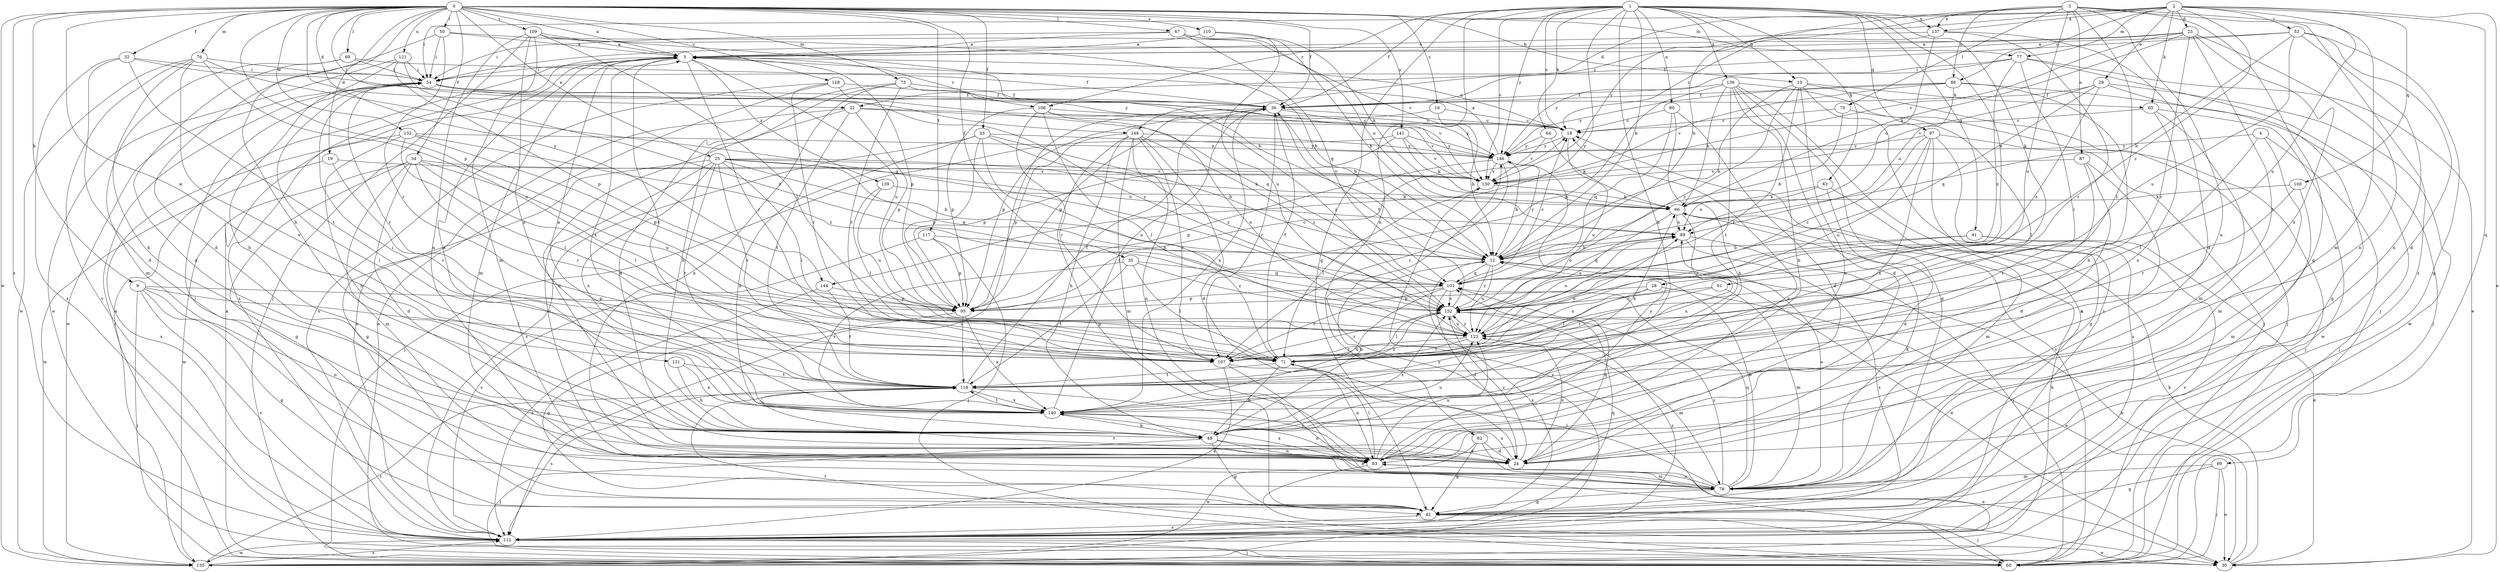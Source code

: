 strict digraph  {
0;
1;
2;
3;
4;
5;
9;
10;
12;
16;
18;
19;
22;
23;
24;
25;
28;
29;
30;
32;
33;
34;
35;
36;
41;
42;
48;
50;
53;
54;
60;
61;
63;
64;
65;
66;
67;
69;
70;
71;
73;
76;
77;
78;
80;
82;
83;
86;
87;
89;
95;
97;
99;
100;
101;
106;
107;
109;
110;
112;
117;
118;
121;
123;
128;
130;
131;
132;
135;
136;
137;
139;
140;
141;
144;
146;
148;
152;
0 -> 5  [label=a];
0 -> 9  [label=b];
0 -> 10  [label=b];
0 -> 16  [label=c];
0 -> 19  [label=d];
0 -> 22  [label=d];
0 -> 25  [label=e];
0 -> 32  [label=f];
0 -> 33  [label=f];
0 -> 34  [label=f];
0 -> 35  [label=f];
0 -> 36  [label=f];
0 -> 48  [label=h];
0 -> 50  [label=i];
0 -> 67  [label=l];
0 -> 69  [label=l];
0 -> 73  [label=m];
0 -> 76  [label=m];
0 -> 77  [label=m];
0 -> 95  [label=p];
0 -> 109  [label=s];
0 -> 110  [label=s];
0 -> 112  [label=s];
0 -> 117  [label=t];
0 -> 121  [label=u];
0 -> 128  [label=v];
0 -> 131  [label=w];
0 -> 132  [label=w];
0 -> 135  [label=w];
0 -> 141  [label=y];
0 -> 144  [label=y];
0 -> 148  [label=z];
1 -> 10  [label=b];
1 -> 12  [label=b];
1 -> 18  [label=c];
1 -> 28  [label=e];
1 -> 36  [label=f];
1 -> 41  [label=g];
1 -> 42  [label=g];
1 -> 48  [label=h];
1 -> 61  [label=k];
1 -> 63  [label=k];
1 -> 64  [label=k];
1 -> 80  [label=n];
1 -> 82  [label=n];
1 -> 97  [label=q];
1 -> 106  [label=r];
1 -> 130  [label=v];
1 -> 136  [label=x];
1 -> 137  [label=x];
1 -> 144  [label=y];
1 -> 146  [label=y];
2 -> 22  [label=d];
2 -> 23  [label=d];
2 -> 29  [label=e];
2 -> 30  [label=e];
2 -> 53  [label=i];
2 -> 54  [label=i];
2 -> 65  [label=k];
2 -> 77  [label=m];
2 -> 86  [label=o];
2 -> 99  [label=q];
2 -> 100  [label=q];
2 -> 123  [label=u];
2 -> 137  [label=x];
2 -> 148  [label=z];
2 -> 152  [label=z];
3 -> 12  [label=b];
3 -> 42  [label=g];
3 -> 70  [label=l];
3 -> 78  [label=m];
3 -> 83  [label=n];
3 -> 86  [label=o];
3 -> 87  [label=o];
3 -> 112  [label=s];
3 -> 118  [label=t];
3 -> 123  [label=u];
3 -> 130  [label=v];
3 -> 137  [label=x];
4 -> 60  [label=j];
4 -> 71  [label=l];
4 -> 78  [label=m];
4 -> 146  [label=y];
5 -> 54  [label=i];
5 -> 78  [label=m];
5 -> 95  [label=p];
5 -> 106  [label=r];
5 -> 107  [label=r];
5 -> 112  [label=s];
5 -> 118  [label=t];
5 -> 123  [label=u];
5 -> 139  [label=x];
5 -> 140  [label=x];
9 -> 42  [label=g];
9 -> 60  [label=j];
9 -> 71  [label=l];
9 -> 83  [label=n];
9 -> 95  [label=p];
9 -> 112  [label=s];
10 -> 12  [label=b];
10 -> 60  [label=j];
10 -> 65  [label=k];
10 -> 83  [label=n];
10 -> 107  [label=r];
10 -> 112  [label=s];
10 -> 152  [label=z];
12 -> 30  [label=e];
12 -> 101  [label=q];
12 -> 112  [label=s];
12 -> 123  [label=u];
12 -> 146  [label=y];
12 -> 152  [label=z];
16 -> 12  [label=b];
16 -> 18  [label=c];
16 -> 95  [label=p];
18 -> 5  [label=a];
18 -> 123  [label=u];
18 -> 146  [label=y];
19 -> 107  [label=r];
19 -> 130  [label=v];
19 -> 135  [label=w];
22 -> 18  [label=c];
22 -> 24  [label=d];
22 -> 95  [label=p];
22 -> 112  [label=s];
22 -> 118  [label=t];
22 -> 130  [label=v];
23 -> 5  [label=a];
23 -> 54  [label=i];
23 -> 66  [label=k];
23 -> 83  [label=n];
23 -> 107  [label=r];
23 -> 118  [label=t];
23 -> 130  [label=v];
23 -> 140  [label=x];
24 -> 101  [label=q];
24 -> 123  [label=u];
24 -> 140  [label=x];
24 -> 152  [label=z];
25 -> 12  [label=b];
25 -> 42  [label=g];
25 -> 66  [label=k];
25 -> 71  [label=l];
25 -> 83  [label=n];
25 -> 89  [label=o];
25 -> 101  [label=q];
25 -> 107  [label=r];
25 -> 118  [label=t];
25 -> 130  [label=v];
25 -> 140  [label=x];
28 -> 30  [label=e];
28 -> 71  [label=l];
28 -> 95  [label=p];
28 -> 123  [label=u];
29 -> 36  [label=f];
29 -> 42  [label=g];
29 -> 101  [label=q];
29 -> 130  [label=v];
29 -> 135  [label=w];
29 -> 152  [label=z];
30 -> 12  [label=b];
30 -> 66  [label=k];
32 -> 24  [label=d];
32 -> 54  [label=i];
32 -> 112  [label=s];
32 -> 118  [label=t];
32 -> 146  [label=y];
33 -> 12  [label=b];
33 -> 48  [label=h];
33 -> 95  [label=p];
33 -> 112  [label=s];
33 -> 123  [label=u];
33 -> 146  [label=y];
33 -> 152  [label=z];
34 -> 24  [label=d];
34 -> 42  [label=g];
34 -> 71  [label=l];
34 -> 78  [label=m];
34 -> 107  [label=r];
34 -> 123  [label=u];
34 -> 130  [label=v];
34 -> 135  [label=w];
35 -> 71  [label=l];
35 -> 101  [label=q];
35 -> 118  [label=t];
35 -> 140  [label=x];
35 -> 152  [label=z];
36 -> 18  [label=c];
36 -> 95  [label=p];
36 -> 107  [label=r];
36 -> 112  [label=s];
36 -> 140  [label=x];
36 -> 146  [label=y];
41 -> 12  [label=b];
41 -> 30  [label=e];
41 -> 112  [label=s];
41 -> 152  [label=z];
42 -> 54  [label=i];
42 -> 60  [label=j];
42 -> 112  [label=s];
48 -> 5  [label=a];
48 -> 12  [label=b];
48 -> 24  [label=d];
48 -> 42  [label=g];
48 -> 54  [label=i];
48 -> 60  [label=j];
48 -> 83  [label=n];
48 -> 123  [label=u];
48 -> 152  [label=z];
50 -> 5  [label=a];
50 -> 12  [label=b];
50 -> 24  [label=d];
50 -> 54  [label=i];
50 -> 107  [label=r];
53 -> 5  [label=a];
53 -> 12  [label=b];
53 -> 24  [label=d];
53 -> 36  [label=f];
53 -> 42  [label=g];
53 -> 83  [label=n];
53 -> 123  [label=u];
54 -> 36  [label=f];
54 -> 107  [label=r];
54 -> 130  [label=v];
54 -> 135  [label=w];
54 -> 152  [label=z];
60 -> 5  [label=a];
60 -> 18  [label=c];
60 -> 54  [label=i];
60 -> 118  [label=t];
61 -> 78  [label=m];
61 -> 107  [label=r];
61 -> 152  [label=z];
63 -> 24  [label=d];
63 -> 66  [label=k];
63 -> 78  [label=m];
63 -> 89  [label=o];
64 -> 66  [label=k];
64 -> 130  [label=v];
64 -> 146  [label=y];
65 -> 18  [label=c];
65 -> 78  [label=m];
65 -> 135  [label=w];
65 -> 140  [label=x];
66 -> 89  [label=o];
66 -> 123  [label=u];
66 -> 140  [label=x];
67 -> 5  [label=a];
67 -> 54  [label=i];
67 -> 66  [label=k];
67 -> 89  [label=o];
67 -> 101  [label=q];
69 -> 24  [label=d];
69 -> 36  [label=f];
69 -> 54  [label=i];
69 -> 78  [label=m];
70 -> 12  [label=b];
70 -> 18  [label=c];
70 -> 71  [label=l];
71 -> 36  [label=f];
71 -> 48  [label=h];
71 -> 89  [label=o];
71 -> 118  [label=t];
73 -> 12  [label=b];
73 -> 24  [label=d];
73 -> 36  [label=f];
73 -> 48  [label=h];
73 -> 83  [label=n];
73 -> 107  [label=r];
76 -> 48  [label=h];
76 -> 54  [label=i];
76 -> 101  [label=q];
76 -> 112  [label=s];
76 -> 123  [label=u];
76 -> 135  [label=w];
76 -> 140  [label=x];
77 -> 30  [label=e];
77 -> 54  [label=i];
77 -> 60  [label=j];
77 -> 71  [label=l];
77 -> 146  [label=y];
77 -> 152  [label=z];
78 -> 12  [label=b];
78 -> 42  [label=g];
78 -> 66  [label=k];
78 -> 71  [label=l];
78 -> 83  [label=n];
78 -> 89  [label=o];
78 -> 101  [label=q];
78 -> 118  [label=t];
78 -> 152  [label=z];
80 -> 18  [label=c];
80 -> 24  [label=d];
80 -> 48  [label=h];
80 -> 101  [label=q];
82 -> 24  [label=d];
82 -> 30  [label=e];
82 -> 42  [label=g];
82 -> 135  [label=w];
83 -> 18  [label=c];
83 -> 60  [label=j];
83 -> 71  [label=l];
83 -> 78  [label=m];
83 -> 123  [label=u];
83 -> 140  [label=x];
83 -> 146  [label=y];
86 -> 36  [label=f];
86 -> 48  [label=h];
86 -> 60  [label=j];
86 -> 89  [label=o];
86 -> 130  [label=v];
86 -> 146  [label=y];
87 -> 24  [label=d];
87 -> 83  [label=n];
87 -> 118  [label=t];
87 -> 130  [label=v];
89 -> 12  [label=b];
89 -> 60  [label=j];
89 -> 101  [label=q];
89 -> 112  [label=s];
95 -> 18  [label=c];
95 -> 42  [label=g];
95 -> 118  [label=t];
95 -> 140  [label=x];
97 -> 42  [label=g];
97 -> 60  [label=j];
97 -> 112  [label=s];
97 -> 123  [label=u];
97 -> 140  [label=x];
97 -> 146  [label=y];
97 -> 152  [label=z];
99 -> 30  [label=e];
99 -> 42  [label=g];
99 -> 60  [label=j];
99 -> 78  [label=m];
100 -> 66  [label=k];
100 -> 78  [label=m];
100 -> 107  [label=r];
101 -> 18  [label=c];
101 -> 24  [label=d];
101 -> 89  [label=o];
101 -> 95  [label=p];
101 -> 107  [label=r];
101 -> 140  [label=x];
101 -> 152  [label=z];
106 -> 18  [label=c];
106 -> 71  [label=l];
106 -> 95  [label=p];
106 -> 107  [label=r];
106 -> 123  [label=u];
106 -> 152  [label=z];
107 -> 30  [label=e];
107 -> 83  [label=n];
107 -> 112  [label=s];
109 -> 5  [label=a];
109 -> 12  [label=b];
109 -> 60  [label=j];
109 -> 71  [label=l];
109 -> 78  [label=m];
109 -> 83  [label=n];
109 -> 130  [label=v];
109 -> 140  [label=x];
110 -> 5  [label=a];
110 -> 12  [label=b];
110 -> 123  [label=u];
112 -> 30  [label=e];
112 -> 60  [label=j];
112 -> 101  [label=q];
112 -> 135  [label=w];
112 -> 152  [label=z];
117 -> 12  [label=b];
117 -> 60  [label=j];
117 -> 95  [label=p];
117 -> 112  [label=s];
118 -> 5  [label=a];
118 -> 36  [label=f];
118 -> 66  [label=k];
118 -> 83  [label=n];
118 -> 112  [label=s];
118 -> 140  [label=x];
118 -> 152  [label=z];
121 -> 30  [label=e];
121 -> 48  [label=h];
121 -> 54  [label=i];
121 -> 95  [label=p];
121 -> 152  [label=z];
123 -> 71  [label=l];
123 -> 78  [label=m];
123 -> 89  [label=o];
123 -> 107  [label=r];
123 -> 152  [label=z];
128 -> 30  [label=e];
128 -> 36  [label=f];
128 -> 101  [label=q];
128 -> 107  [label=r];
128 -> 112  [label=s];
130 -> 66  [label=k];
130 -> 71  [label=l];
131 -> 48  [label=h];
131 -> 118  [label=t];
131 -> 140  [label=x];
132 -> 48  [label=h];
132 -> 71  [label=l];
132 -> 95  [label=p];
132 -> 112  [label=s];
132 -> 146  [label=y];
132 -> 152  [label=z];
135 -> 5  [label=a];
135 -> 66  [label=k];
135 -> 112  [label=s];
135 -> 118  [label=t];
135 -> 130  [label=v];
135 -> 146  [label=y];
136 -> 24  [label=d];
136 -> 36  [label=f];
136 -> 42  [label=g];
136 -> 48  [label=h];
136 -> 60  [label=j];
136 -> 66  [label=k];
136 -> 95  [label=p];
136 -> 112  [label=s];
136 -> 118  [label=t];
137 -> 5  [label=a];
137 -> 18  [label=c];
137 -> 24  [label=d];
137 -> 89  [label=o];
137 -> 107  [label=r];
139 -> 66  [label=k];
139 -> 71  [label=l];
139 -> 123  [label=u];
140 -> 36  [label=f];
140 -> 48  [label=h];
140 -> 54  [label=i];
140 -> 83  [label=n];
140 -> 118  [label=t];
141 -> 60  [label=j];
141 -> 66  [label=k];
141 -> 95  [label=p];
141 -> 130  [label=v];
141 -> 146  [label=y];
144 -> 95  [label=p];
144 -> 112  [label=s];
144 -> 118  [label=t];
146 -> 5  [label=a];
146 -> 12  [label=b];
146 -> 95  [label=p];
146 -> 107  [label=r];
146 -> 130  [label=v];
148 -> 24  [label=d];
148 -> 42  [label=g];
148 -> 48  [label=h];
148 -> 78  [label=m];
148 -> 83  [label=n];
148 -> 95  [label=p];
148 -> 107  [label=r];
148 -> 146  [label=y];
148 -> 152  [label=z];
152 -> 36  [label=f];
152 -> 71  [label=l];
152 -> 107  [label=r];
152 -> 123  [label=u];
}
